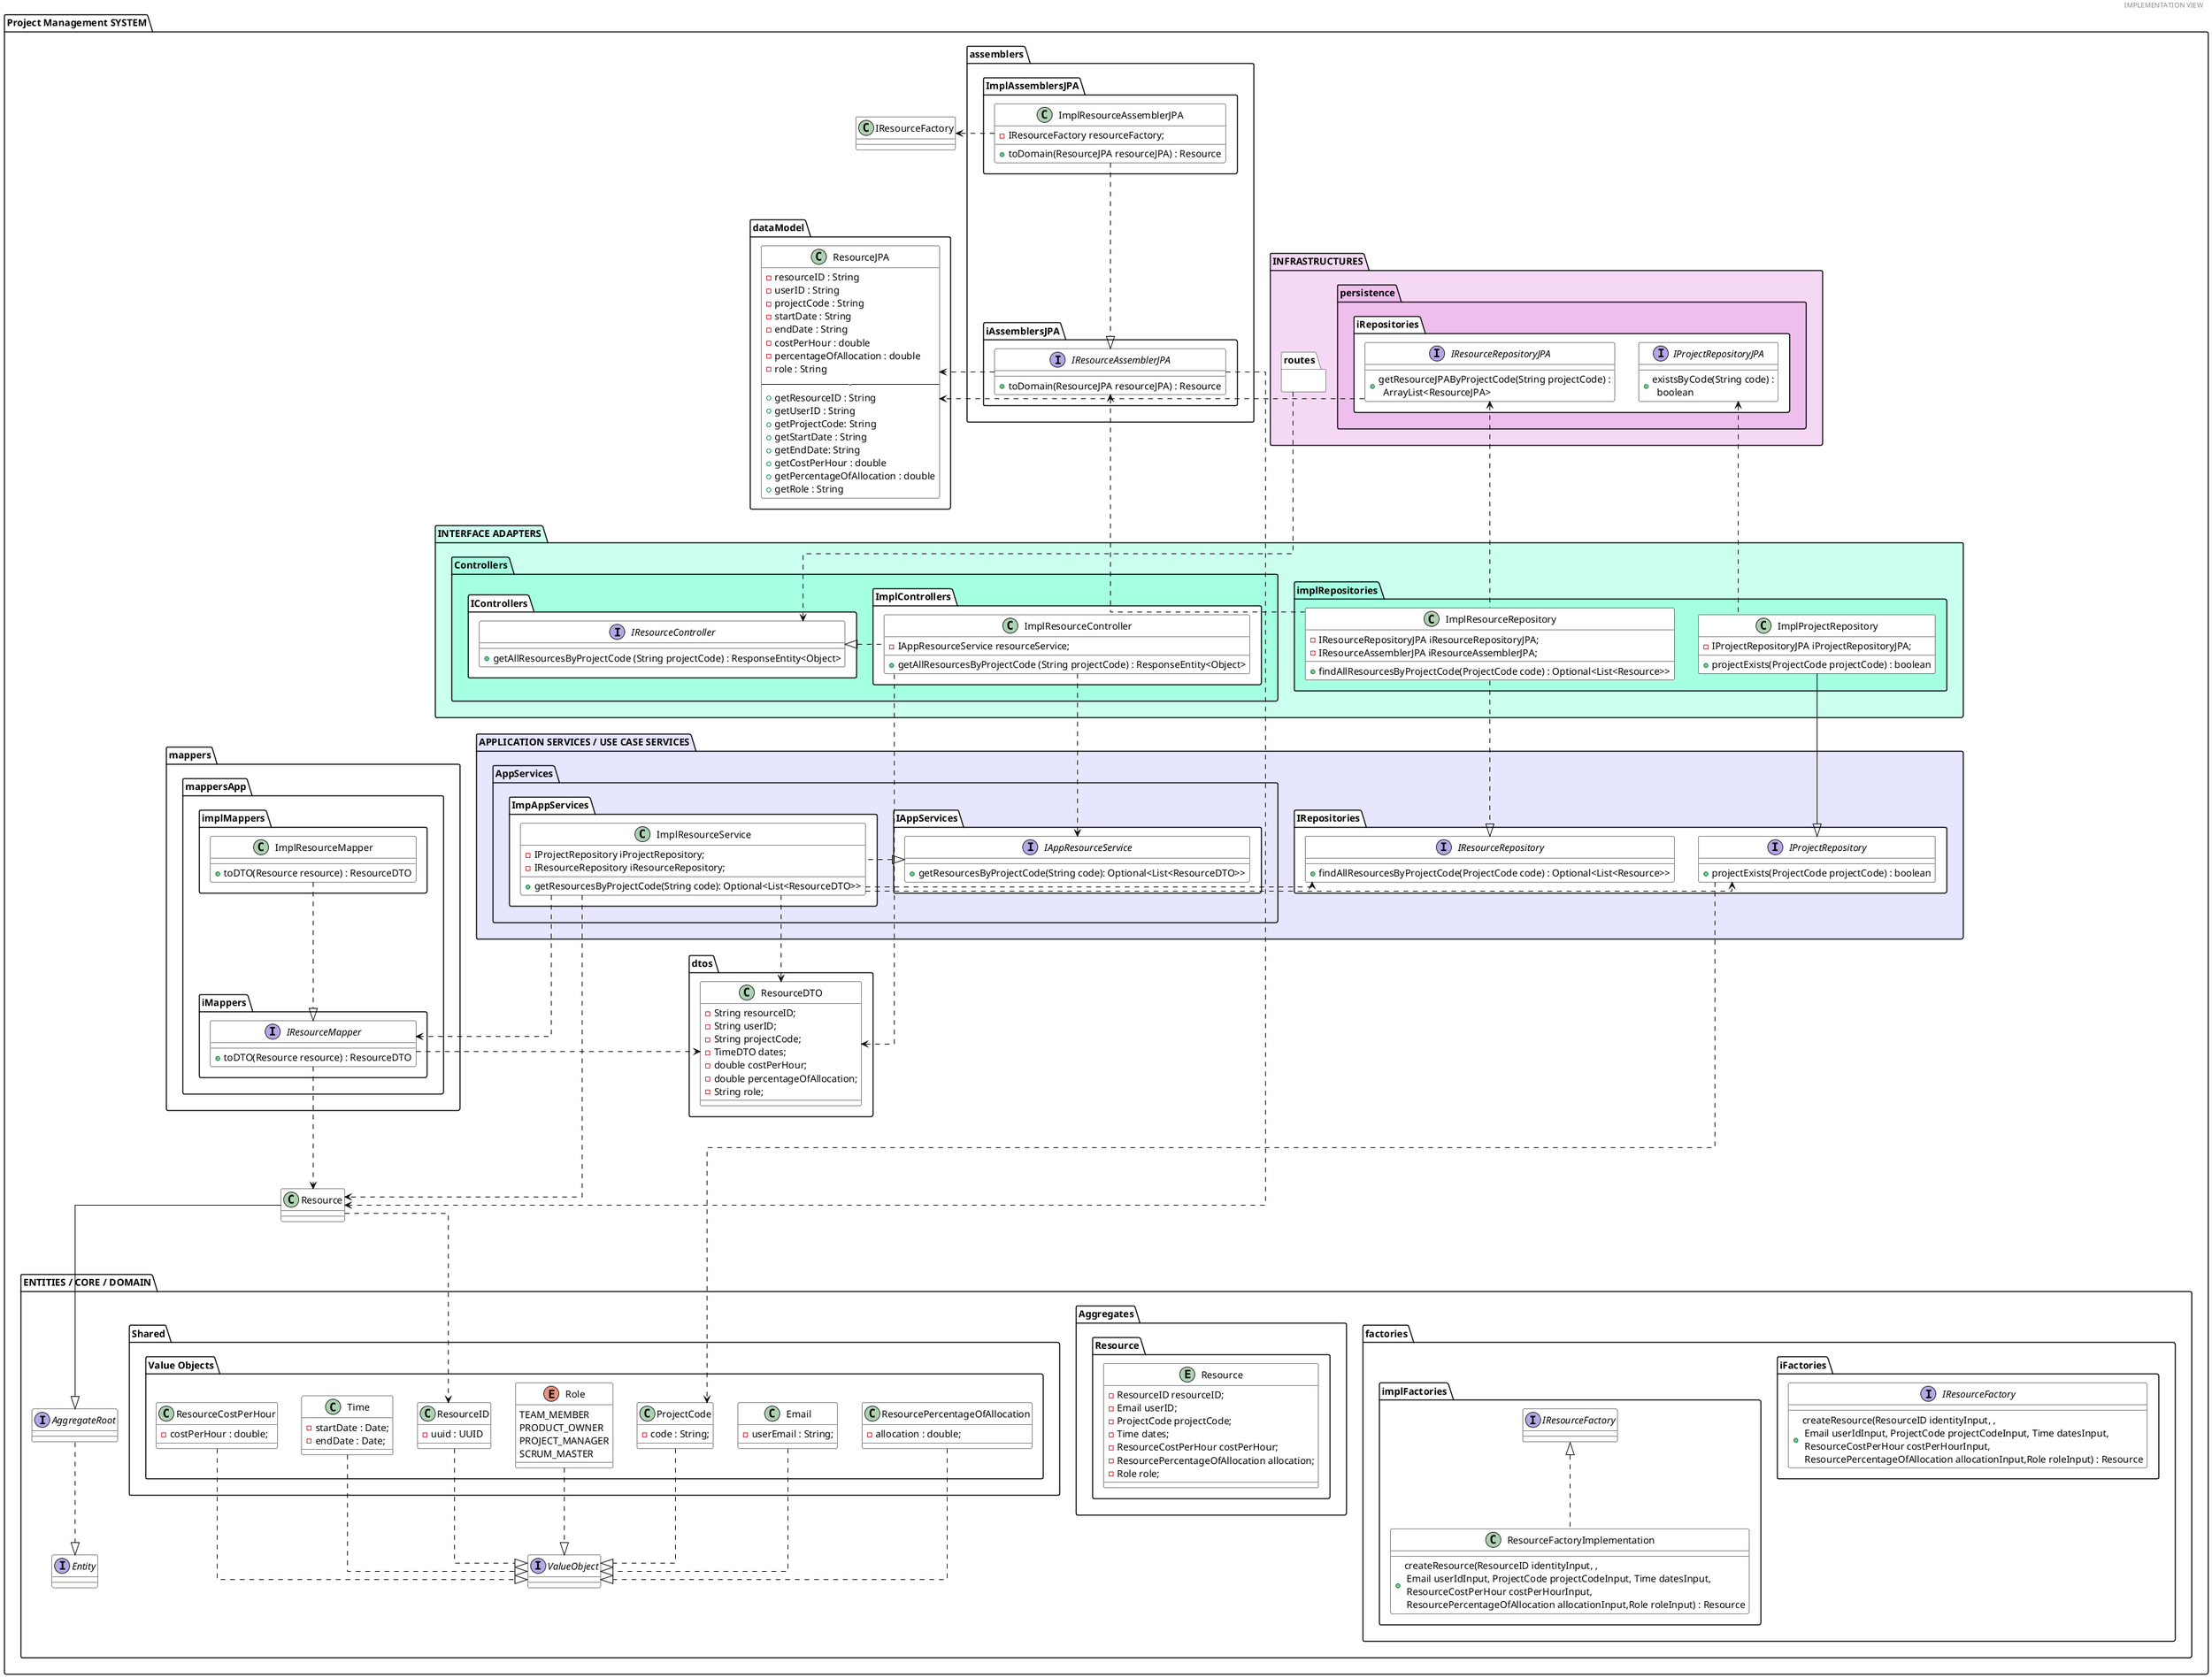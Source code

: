 @startuml
'https://plantuml.com/class-diagramheader IMPLEMENTATION VIEW
header IMPLEMENTATION VIEW

top to bottom direction
skinparam linetype ortho

skinparam class {
BackgroundColor #white
ArrowColor #black
BorderColor #black

}

folder "Project Management SYSTEM" {
 package assemblers {
                     package iAssemblersJPA {
                         interface IResourceAssemblerJPA {
                            +  toDomain(ResourceJPA resourceJPA) : Resource
                         }

                        }
                     package ImplAssemblersJPA {
                         class ImplResourceAssemblerJPA {
                            - IResourceFactory resourceFactory;
                            + toDomain(ResourceJPA resourceJPA) : Resource
                         }
                       }
                                                }
    folder "INFRASTRUCTURES" %lighten("orchid", 40) {

     package routes #white {

                              }

        package persistence %lighten("orchid", 30) {

            package iRepositories #white {
                interface IResourceRepositoryJPA #white{
                   +getResourceJPAByProjectCode(String projectCode) :\n  ArrayList<ResourceJPA>
                }
            interface IProjectRepositoryJPA #white{
                               +existsByCode(String code) :\n  boolean
                            }
}

                        }

}

 package "dtos" #white{
                                                              class ResourceDTO {
                                                              - String resourceID;
                                                              - String userID;
                                                              - String projectCode;
                                                              - TimeDTO dates;
                                                              - double costPerHour;
                                                              - double percentageOfAllocation;
                                                              - String role;
                                                              }
                                                          }

                                                          package dataModel #white{
                                                                     class ResourceJPA {
                                                                     - resourceID : String
                                                                     - userID : String
                                                                     - projectCode : String
                                                                     - startDate : String
                                                                     - endDate : String
                                                                     - costPerHour : double
                                                                     - percentageOfAllocation : double
                                                                     - role : String
                                                                     -----
                                                                     + getResourceID : String
                                                                     + getUserID : String
                                                                     + getProjectCode: String
                                                                     + getStartDate : String
                                                                     + getEndDate: String
                                                                     + getCostPerHour : double
                                                                     + getPercentageOfAllocation : double
                                                                     + getRole : String
                                                                    }
                                                              }
    folder "INTERFACE ADAPTERS" %lighten("aquamarine", 20){

        package "Controllers" %lighten("aquamarine", 10)  {

            package "ImplControllers" #white{
                class ImplResourceController {
                - IAppResourceService resourceService;
                + getAllResourcesByProjectCode (String projectCode) : ResponseEntity<Object>
                }
            }
             package "IControllers" #white {
                            interface  IResourceController {
                            + getAllResourcesByProjectCode (String projectCode) : ResponseEntity<Object>
                            }
                        }


        }
        package implRepositories %lighten("aquamarine", 10)  {
                           class ImplResourceRepository{
                           - IResourceRepositoryJPA iResourceRepositoryJPA;
                           - IResourceAssemblerJPA iResourceAssemblerJPA;
                           + findAllResourcesByProjectCode(ProjectCode code) : Optional<List<Resource>>
                           }
                       }
                               package implRepositories %lighten("aquamarine", 10) {
                                                  class ImplProjectRepository{
                                                  - IProjectRepositoryJPA iProjectRepositoryJPA;
                                                  + projectExists(ProjectCode projectCode) : boolean
                                                  }
                                              }


    }

   package "mappers" #white {
            package "mappersApp" #white {

                package "iMappers" {
                interface IResourceMapper {
                + toDTO(Resource resource) : ResourceDTO
                }
            }

                package "implMappers" {
                            class ImplResourceMapper {
                            + toDTO(Resource resource) : ResourceDTO
                            }
                        }
                        }
                        }
    folder "APPLICATION SERVICES / USE CASE SERVICES" %lighten("blue", 90) {

        package "AppServices" %lighten("blue", 90) {
            package "IAppServices" #white {
                interface IAppResourceService {
                + getResourcesByProjectCode(String code): Optional<List<ResourceDTO>>
                }
            }


            package "ImpAppServices" #white{
                class ImplResourceService{
                - IProjectRepository iProjectRepository;
                - IResourceRepository iResourceRepository;
                + getResourcesByProjectCode(String code): Optional<List<ResourceDTO>>
                }
            }
 }
        package "IRepositories" #white{
            interface IResourceRepository{
                + findAllResourcesByProjectCode(ProjectCode code) : Optional<List<Resource>>
            }

            interface IProjectRepository{
                            + projectExists(ProjectCode projectCode) : boolean
                        }
      }
}

    folder "ENTITIES / CORE / DOMAIN" #white {

package "factories" #white{
                     package iFactories #white{
                        interface IResourceFactory #white{
                        + createResource(ResourceID identityInput, ,\n Email userIdInput, ProjectCode projectCodeInput, Time datesInput,\n ResourceCostPerHour costPerHourInput,\n ResourcePercentageOfAllocation allocationInput,Role roleInput) : Resource
                        }
                     }

                    package implFactories #white{
                                            class ResourceFactoryImplementation implements IResourceFactory {
            + createResource(ResourceID identityInput, ,\n Email userIdInput, ProjectCode projectCodeInput, Time datesInput,\n ResourceCostPerHour costPerHourInput,\n ResourcePercentageOfAllocation allocationInput,Role roleInput) : Resource

                                            }
                                         }
                     }
        package "Aggregates" #white {
            package Resource #white {
                entity Resource{
                - ResourceID resourceID;
                - Email userID;
                - ProjectCode projectCode;
                - Time dates;
                - ResourceCostPerHour costPerHour;
                - ResourcePercentageOfAllocation allocation;
                - Role role;
                }
            }
        }

        interface Entity #white
        interface AggregateRoot #white


                             package "Shared" #white {
            package "Value Objects"#white {
                 class ResourceID #white{
                    - uuid : UUID
                 }
                 class Email #white{
                 - userEmail : String;
                 }

                 class ProjectCode #white{
                                  - code : String;
                                  }
  class Time #white{
                    - startDate : Date;
                     - endDate : Date;
                     }
class ResourceCostPerHour #white{
                    - costPerHour : double;
 }
                     class ResourcePercentageOfAllocation #white{
                                         - allocation : double;
            }
 enum Role #white{
                                         TEAM_MEMBER
                                         PRODUCT_OWNER
                                         PROJECT_MANAGER
                                         SCRUM_MASTER
                                         }

            }

        }
        interface ValueObject #white
    }


routes .> IResourceController
IResourceController <|. ImplResourceController
ImplResourceAssemblerJPA ..-|> IResourceAssemblerJPA
ResourceDTO <.- ImplResourceController
IResourceAssemblerJPA .> ResourceJPA
IResourceMapper .> Resource
IResourceRepositoryJPA .> ResourceJPA
IProjectRepositoryJPA <. ImplProjectRepository
ImplProjectRepository -|> IProjectRepository
IResourceAssemblerJPA <.. ImplResourceRepository
IResourceRepositoryJPA <.. ImplResourceRepository
IResourceMapper .--.> ResourceDTO

ImplResourceRepository ..|> IResourceRepository

ImplResourceController .-> IAppResourceService
ImplResourceService .-> IResourceMapper
ImplResourceMapper .-|> IResourceMapper
IAppResourceService <|. ImplResourceService
IProjectRepository ..> ProjectCode
ImplResourceAssemblerJPA .> IResourceFactory
ImplResourceService .> IResourceRepository
ImplResourceService .> IProjectRepository
ImplResourceService ...-> Resource
IResourceAssemblerJPA ..> Resource
ImplResourceService ..> ResourceDTO
ProjectCode ..|> ValueObject
Email .|> ValueObject
ResourceID .|> ValueObject
ResourcePercentageOfAllocation ..|> ValueObject
ResourceCostPerHour ..|> ValueObject
Role .|> ValueObject
Time ..|> ValueObject
Resource .-> ResourceID
Resource ---|> AggregateRoot

AggregateRoot ..|> Entity
@enduml